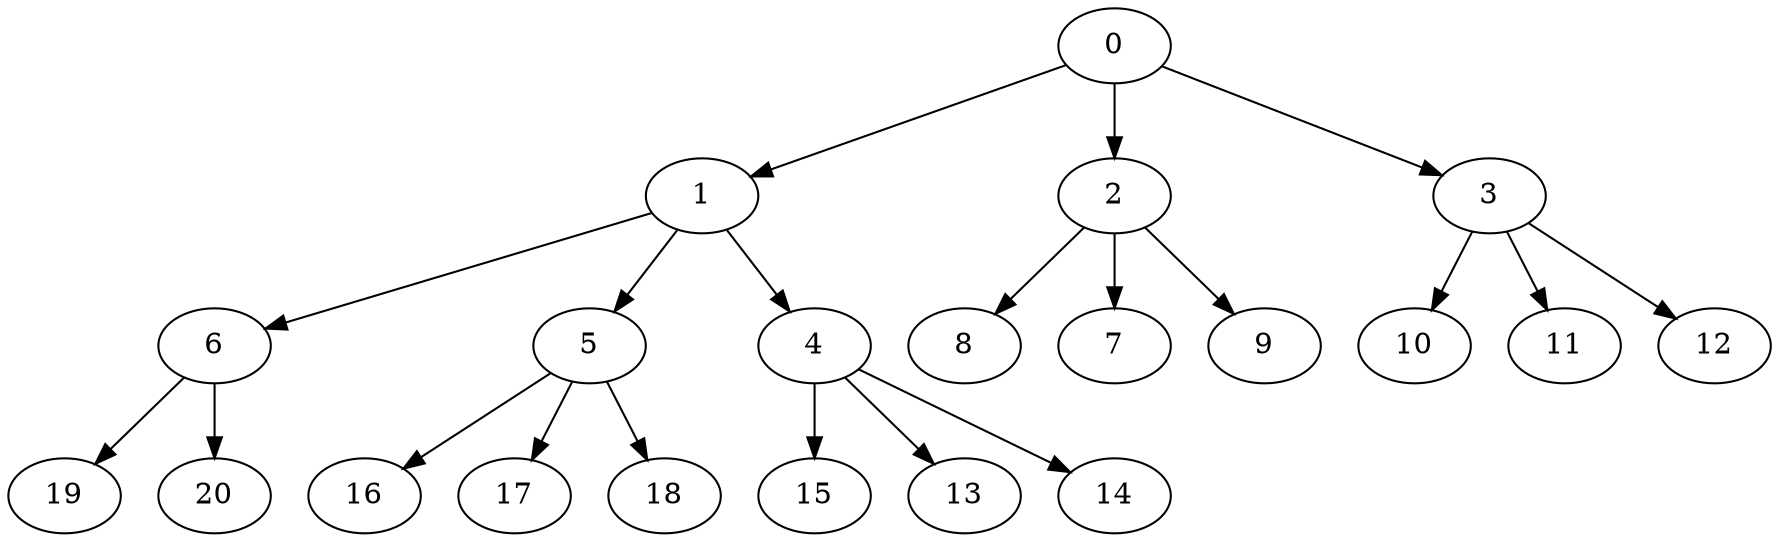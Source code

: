 digraph "OutTree-Balanced-MaxBf-3_Nodes_21_CCR_10.00_WeightType_Random#2" {
	graph ["Duplicate states"=0,
		GraphType=OutTree,
		"Max states in OPEN"=0,
		Modes="120000ms; topo-ordered tasks, ; Pruning: task equivalence, fixed order ready list, ; F-value: ; Optimisation: best schedule length (\
SL) optimisation on equal, ",
		NumberOfTasks=21,
		"Pruned using list schedule length"=23344748,
		"States removed from OPEN"=0,
		TargetSystem="Homogeneous-2",
		"Time to schedule (ms)"=11919,
		"Total idle time"=34,
		"Total schedule length"=81,
		"Total sequential time"=128,
		"Total states created"=46639480
	];
	0	["Finish time"=2,
		Processor=0,
		"Start time"=0,
		Weight=2];
	1	["Finish time"=16,
		Processor=0,
		"Start time"=10,
		Weight=6];
	0 -> 1	[Weight=107];
	2	["Finish time"=26,
		Processor=0,
		"Start time"=16,
		Weight=10];
	0 -> 2	[Weight=96];
	3	["Finish time"=10,
		Processor=0,
		"Start time"=2,
		Weight=8];
	0 -> 3	[Weight=107];
	6	["Finish time"=65,
		Processor=0,
		"Start time"=61,
		Weight=4];
	1 -> 6	[Weight=85];
	5	["Finish time"=54,
		Processor=1,
		"Start time"=48,
		Weight=6];
	1 -> 5	[Weight=32];
	4	["Finish time"=37,
		Processor=0,
		"Start time"=34,
		Weight=3];
	1 -> 4	[Weight=53];
	19	["Finish time"=73,
		Processor=0,
		"Start time"=65,
		Weight=8];
	6 -> 19	[Weight=21];
	20	["Finish time"=81,
		Processor=0,
		"Start time"=73,
		Weight=8];
	6 -> 20	[Weight=107];
	16	["Finish time"=69,
		Processor=1,
		"Start time"=63,
		Weight=6];
	5 -> 16	[Weight=32];
	17	["Finish time"=63,
		Processor=1,
		"Start time"=58,
		Weight=5];
	5 -> 17	[Weight=96];
	18	["Finish time"=58,
		Processor=1,
		"Start time"=54,
		Weight=4];
	5 -> 18	[Weight=53];
	15	["Finish time"=75,
		Processor=1,
		"Start time"=69,
		Weight=6];
	4 -> 15	[Weight=32];
	13	["Finish time"=44,
		Processor=0,
		"Start time"=39,
		Weight=5];
	4 -> 13	[Weight=64];
	14	["Finish time"=39,
		Processor=0,
		"Start time"=37,
		Weight=2];
	4 -> 14	[Weight=96];
	8	["Finish time"=61,
		Processor=0,
		"Start time"=52,
		Weight=9];
	2 -> 8	[Weight=64];
	7	["Finish time"=52,
		Processor=0,
		"Start time"=44,
		Weight=8];
	2 -> 7	[Weight=43];
	9	["Finish time"=34,
		Processor=0,
		"Start time"=26,
		Weight=8];
	2 -> 9	[Weight=75];
	10	["Finish time"=39,
		Processor=1,
		"Start time"=31,
		Weight=8];
	3 -> 10	[Weight=21];
	11	["Finish time"=48,
		Processor=1,
		"Start time"=42,
		Weight=6];
	3 -> 11	[Weight=32];
	12	["Finish time"=81,
		Processor=1,
		"Start time"=75,
		Weight=6];
	3 -> 12	[Weight=64];
}
